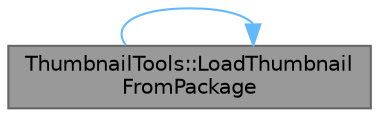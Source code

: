 digraph "ThumbnailTools::LoadThumbnailFromPackage"
{
 // INTERACTIVE_SVG=YES
 // LATEX_PDF_SIZE
  bgcolor="transparent";
  edge [fontname=Helvetica,fontsize=10,labelfontname=Helvetica,labelfontsize=10];
  node [fontname=Helvetica,fontsize=10,shape=box,height=0.2,width=0.4];
  rankdir="LR";
  Node1 [id="Node000001",label="ThumbnailTools::LoadThumbnail\lFromPackage",height=0.2,width=0.4,color="gray40", fillcolor="grey60", style="filled", fontcolor="black",tooltip="Loads the thumbnail of an asset from the specified package file name (or from the external thumbnail ..."];
  Node1 -> Node1 [id="edge1_Node000001_Node000001",color="steelblue1",style="solid",tooltip=" "];
}
